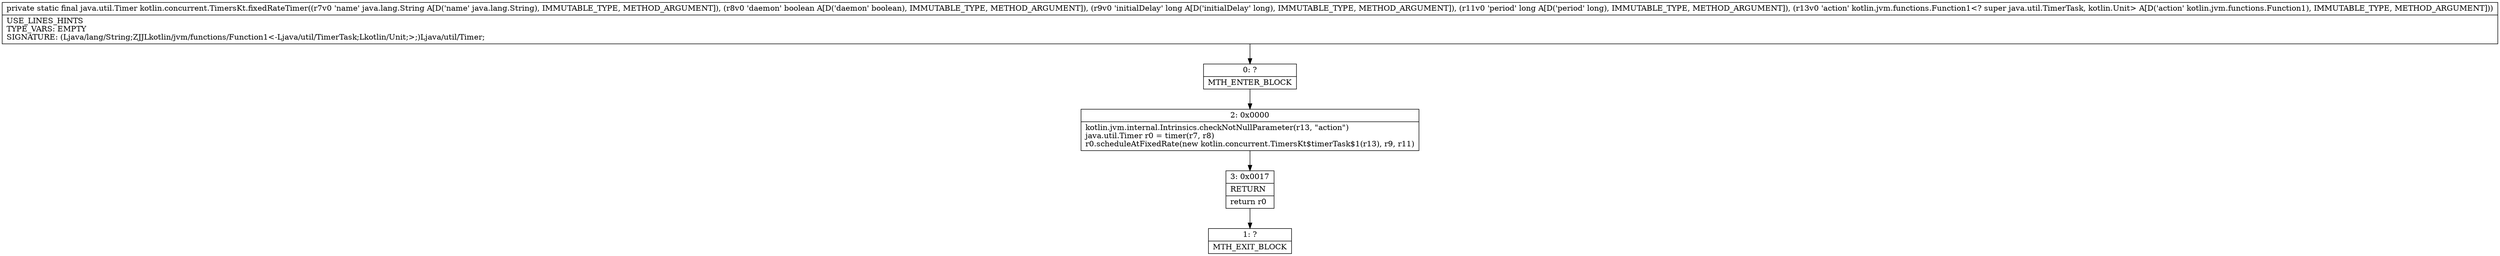 digraph "CFG forkotlin.concurrent.TimersKt.fixedRateTimer(Ljava\/lang\/String;ZJJLkotlin\/jvm\/functions\/Function1;)Ljava\/util\/Timer;" {
Node_0 [shape=record,label="{0\:\ ?|MTH_ENTER_BLOCK\l}"];
Node_2 [shape=record,label="{2\:\ 0x0000|kotlin.jvm.internal.Intrinsics.checkNotNullParameter(r13, \"action\")\ljava.util.Timer r0 = timer(r7, r8)\lr0.scheduleAtFixedRate(new kotlin.concurrent.TimersKt$timerTask$1(r13), r9, r11)\l}"];
Node_3 [shape=record,label="{3\:\ 0x0017|RETURN\l|return r0\l}"];
Node_1 [shape=record,label="{1\:\ ?|MTH_EXIT_BLOCK\l}"];
MethodNode[shape=record,label="{private static final java.util.Timer kotlin.concurrent.TimersKt.fixedRateTimer((r7v0 'name' java.lang.String A[D('name' java.lang.String), IMMUTABLE_TYPE, METHOD_ARGUMENT]), (r8v0 'daemon' boolean A[D('daemon' boolean), IMMUTABLE_TYPE, METHOD_ARGUMENT]), (r9v0 'initialDelay' long A[D('initialDelay' long), IMMUTABLE_TYPE, METHOD_ARGUMENT]), (r11v0 'period' long A[D('period' long), IMMUTABLE_TYPE, METHOD_ARGUMENT]), (r13v0 'action' kotlin.jvm.functions.Function1\<? super java.util.TimerTask, kotlin.Unit\> A[D('action' kotlin.jvm.functions.Function1), IMMUTABLE_TYPE, METHOD_ARGUMENT]))  | USE_LINES_HINTS\lTYPE_VARS: EMPTY\lSIGNATURE: (Ljava\/lang\/String;ZJJLkotlin\/jvm\/functions\/Function1\<\-Ljava\/util\/TimerTask;Lkotlin\/Unit;\>;)Ljava\/util\/Timer;\l}"];
MethodNode -> Node_0;Node_0 -> Node_2;
Node_2 -> Node_3;
Node_3 -> Node_1;
}

